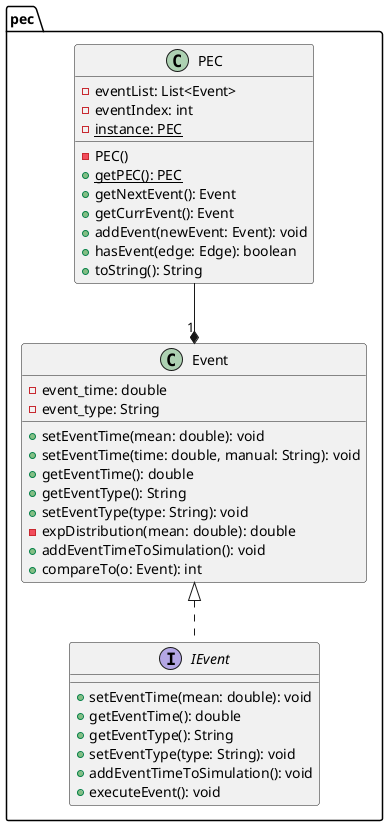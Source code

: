 @startuml

package pec {
    class Event {
        -event_time: double
        -event_type: String
        +setEventTime(mean: double): void
        +setEventTime(time: double, manual: String): void
        +getEventTime(): double
        +getEventType(): String
        +setEventType(type: String): void
        -expDistribution(mean: double): double
        +addEventTimeToSimulation(): void
        +compareTo(o: Event): int
    }

    interface IEvent {
        +setEventTime(mean: double): void
        +getEventTime(): double
        +getEventType(): String
        +setEventType(type: String): void
        +addEventTimeToSimulation(): void
        +executeEvent(): void
    }

    class PEC {
        -eventList: List<Event>
        -eventIndex: int
        {static} -instance: PEC
        - PEC()
        {static} + getPEC(): PEC
        + getNextEvent(): Event
        + getCurrEvent(): Event
        + addEvent(newEvent: Event): void
        + hasEvent(edge: Edge): boolean
        + toString(): String
    }
}

Event <|.. IEvent
PEC --* "1" Event

@enduml